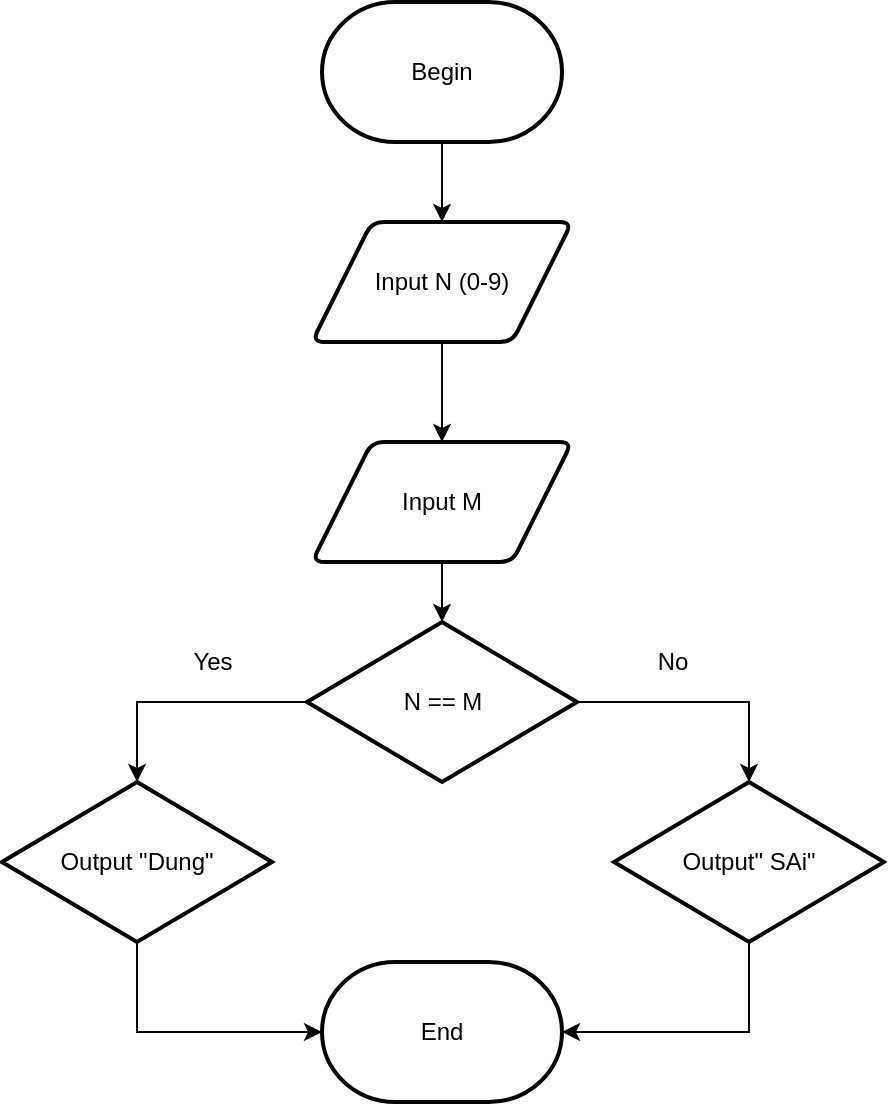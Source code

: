 <mxfile version="13.9.9" type="device"><diagram id="C5RBs43oDa-KdzZeNtuy" name="Page-1"><mxGraphModel dx="1264" dy="592" grid="1" gridSize="10" guides="1" tooltips="1" connect="1" arrows="1" fold="1" page="1" pageScale="1" pageWidth="827" pageHeight="1169" math="0" shadow="0"><root><mxCell id="WIyWlLk6GJQsqaUBKTNV-0"/><mxCell id="WIyWlLk6GJQsqaUBKTNV-1" parent="WIyWlLk6GJQsqaUBKTNV-0"/><mxCell id="VUx581He7zTuVOkhqZFP-10" value="" style="edgeStyle=orthogonalEdgeStyle;rounded=0;orthogonalLoop=1;jettySize=auto;html=1;" edge="1" parent="WIyWlLk6GJQsqaUBKTNV-1" source="VUx581He7zTuVOkhqZFP-0" target="VUx581He7zTuVOkhqZFP-2"><mxGeometry relative="1" as="geometry"/></mxCell><mxCell id="VUx581He7zTuVOkhqZFP-0" value="Begin" style="strokeWidth=2;html=1;shape=mxgraph.flowchart.terminator;whiteSpace=wrap;" vertex="1" parent="WIyWlLk6GJQsqaUBKTNV-1"><mxGeometry x="200" y="60" width="120" height="70" as="geometry"/></mxCell><mxCell id="VUx581He7zTuVOkhqZFP-1" value="End" style="strokeWidth=2;html=1;shape=mxgraph.flowchart.terminator;whiteSpace=wrap;" vertex="1" parent="WIyWlLk6GJQsqaUBKTNV-1"><mxGeometry x="200" y="540" width="120" height="70" as="geometry"/></mxCell><mxCell id="VUx581He7zTuVOkhqZFP-13" value="" style="edgeStyle=orthogonalEdgeStyle;rounded=0;orthogonalLoop=1;jettySize=auto;html=1;" edge="1" parent="WIyWlLk6GJQsqaUBKTNV-1" source="VUx581He7zTuVOkhqZFP-2" target="VUx581He7zTuVOkhqZFP-3"><mxGeometry relative="1" as="geometry"/></mxCell><mxCell id="VUx581He7zTuVOkhqZFP-2" value="Input N (0-9)" style="shape=parallelogram;html=1;strokeWidth=2;perimeter=parallelogramPerimeter;whiteSpace=wrap;rounded=1;arcSize=12;size=0.23;" vertex="1" parent="WIyWlLk6GJQsqaUBKTNV-1"><mxGeometry x="195" y="170" width="130" height="60" as="geometry"/></mxCell><mxCell id="VUx581He7zTuVOkhqZFP-12" value="" style="edgeStyle=orthogonalEdgeStyle;rounded=0;orthogonalLoop=1;jettySize=auto;html=1;" edge="1" parent="WIyWlLk6GJQsqaUBKTNV-1" source="VUx581He7zTuVOkhqZFP-3" target="VUx581He7zTuVOkhqZFP-4"><mxGeometry relative="1" as="geometry"/></mxCell><mxCell id="VUx581He7zTuVOkhqZFP-3" value="Input M" style="shape=parallelogram;html=1;strokeWidth=2;perimeter=parallelogramPerimeter;whiteSpace=wrap;rounded=1;arcSize=12;size=0.23;" vertex="1" parent="WIyWlLk6GJQsqaUBKTNV-1"><mxGeometry x="195" y="280" width="130" height="60" as="geometry"/></mxCell><mxCell id="VUx581He7zTuVOkhqZFP-17" style="edgeStyle=orthogonalEdgeStyle;rounded=0;orthogonalLoop=1;jettySize=auto;html=1;entryX=0.5;entryY=0;entryDx=0;entryDy=0;entryPerimeter=0;" edge="1" parent="WIyWlLk6GJQsqaUBKTNV-1" source="VUx581He7zTuVOkhqZFP-4" target="VUx581He7zTuVOkhqZFP-8"><mxGeometry relative="1" as="geometry"/></mxCell><mxCell id="VUx581He7zTuVOkhqZFP-18" style="edgeStyle=orthogonalEdgeStyle;rounded=0;orthogonalLoop=1;jettySize=auto;html=1;entryX=0.5;entryY=0;entryDx=0;entryDy=0;entryPerimeter=0;" edge="1" parent="WIyWlLk6GJQsqaUBKTNV-1" source="VUx581He7zTuVOkhqZFP-4" target="VUx581He7zTuVOkhqZFP-9"><mxGeometry relative="1" as="geometry"/></mxCell><mxCell id="VUx581He7zTuVOkhqZFP-4" value="N == M" style="strokeWidth=2;html=1;shape=mxgraph.flowchart.decision;whiteSpace=wrap;" vertex="1" parent="WIyWlLk6GJQsqaUBKTNV-1"><mxGeometry x="192.5" y="370" width="135" height="80" as="geometry"/></mxCell><mxCell id="VUx581He7zTuVOkhqZFP-21" style="edgeStyle=orthogonalEdgeStyle;rounded=0;orthogonalLoop=1;jettySize=auto;html=1;entryX=0;entryY=0.5;entryDx=0;entryDy=0;entryPerimeter=0;exitX=0.5;exitY=1;exitDx=0;exitDy=0;exitPerimeter=0;" edge="1" parent="WIyWlLk6GJQsqaUBKTNV-1" source="VUx581He7zTuVOkhqZFP-8" target="VUx581He7zTuVOkhqZFP-1"><mxGeometry relative="1" as="geometry"/></mxCell><mxCell id="VUx581He7zTuVOkhqZFP-8" value="Output &quot;Dung&quot;" style="strokeWidth=2;html=1;shape=mxgraph.flowchart.decision;whiteSpace=wrap;" vertex="1" parent="WIyWlLk6GJQsqaUBKTNV-1"><mxGeometry x="40" y="450" width="135" height="80" as="geometry"/></mxCell><mxCell id="VUx581He7zTuVOkhqZFP-20" style="edgeStyle=orthogonalEdgeStyle;rounded=0;orthogonalLoop=1;jettySize=auto;html=1;entryX=1;entryY=0.5;entryDx=0;entryDy=0;entryPerimeter=0;exitX=0.5;exitY=1;exitDx=0;exitDy=0;exitPerimeter=0;" edge="1" parent="WIyWlLk6GJQsqaUBKTNV-1" source="VUx581He7zTuVOkhqZFP-9" target="VUx581He7zTuVOkhqZFP-1"><mxGeometry relative="1" as="geometry"><mxPoint x="414" y="560" as="sourcePoint"/></mxGeometry></mxCell><mxCell id="VUx581He7zTuVOkhqZFP-9" value="Output&quot; SAi&quot;" style="strokeWidth=2;html=1;shape=mxgraph.flowchart.decision;whiteSpace=wrap;" vertex="1" parent="WIyWlLk6GJQsqaUBKTNV-1"><mxGeometry x="346" y="450" width="135" height="80" as="geometry"/></mxCell><mxCell id="VUx581He7zTuVOkhqZFP-22" value="Yes" style="text;html=1;align=center;verticalAlign=middle;resizable=0;points=[];autosize=1;" vertex="1" parent="WIyWlLk6GJQsqaUBKTNV-1"><mxGeometry x="130" y="380" width="30" height="20" as="geometry"/></mxCell><mxCell id="VUx581He7zTuVOkhqZFP-23" value="No" style="text;html=1;align=center;verticalAlign=middle;resizable=0;points=[];autosize=1;" vertex="1" parent="WIyWlLk6GJQsqaUBKTNV-1"><mxGeometry x="360" y="380" width="30" height="20" as="geometry"/></mxCell></root></mxGraphModel></diagram></mxfile>